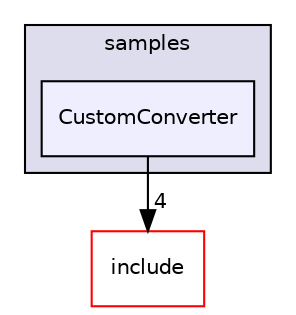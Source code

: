 digraph "c++/3rdParty/plog/samples/CustomConverter" {
  bgcolor=transparent;
  compound=true
  node [ fontsize="10", fontname="Helvetica"];
  edge [ labelfontsize="10", labelfontname="Helvetica"];
  subgraph clusterdir_8d03fde5493a5e8d8675f397fdf6800f {
    graph [ bgcolor="#ddddee", pencolor="black", label="samples" fontname="Helvetica", fontsize="10", URL="dir_8d03fde5493a5e8d8675f397fdf6800f.html"]
  dir_9b0d93739a14964ed010dfb1f09bf65d [shape=box, label="CustomConverter", style="filled", fillcolor="#eeeeff", pencolor="black", URL="dir_9b0d93739a14964ed010dfb1f09bf65d.html"];
  }
  dir_05ea78ffc4ddc4f6d9a6448a24f50fa8 [shape=box label="include" color="red" URL="dir_05ea78ffc4ddc4f6d9a6448a24f50fa8.html"];
  dir_9b0d93739a14964ed010dfb1f09bf65d->dir_05ea78ffc4ddc4f6d9a6448a24f50fa8 [headlabel="4", labeldistance=1.5 headhref="dir_000008_000027.html"];
}
